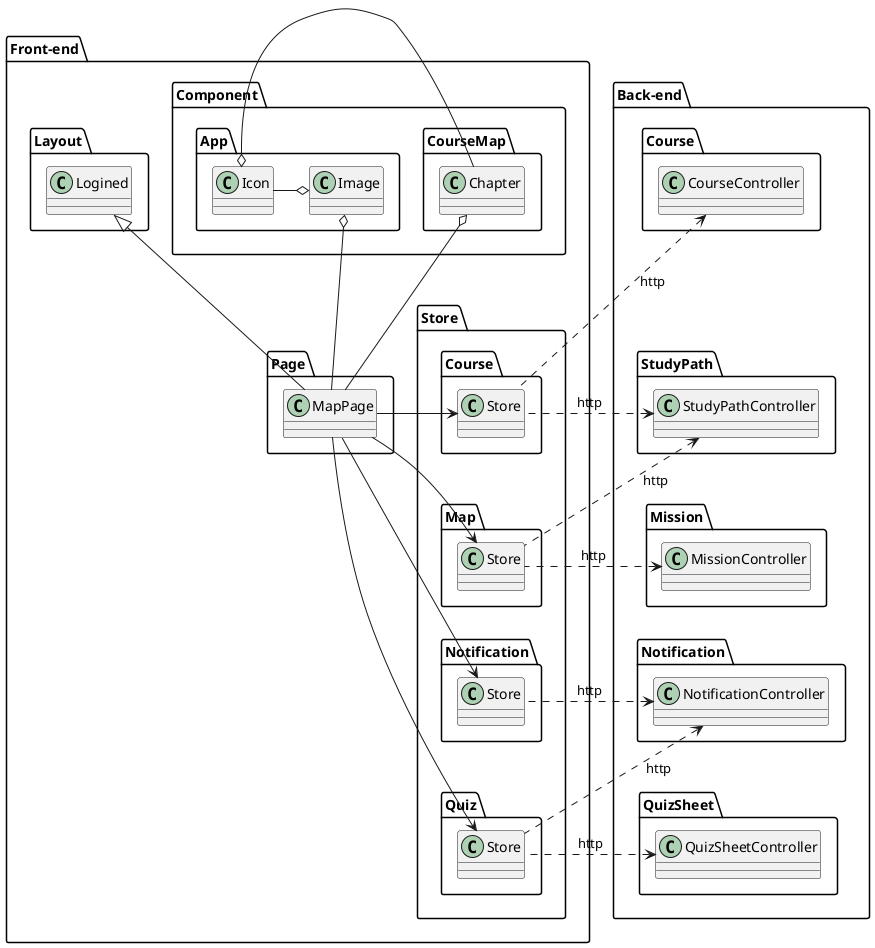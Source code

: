 @startuml
package "Front-end" as FE{
    package Component {
        package App {
            class "Icon" as AIC {}
            class "Image" as AI {}
            AIC -r-o AI
        }
        package  "CourseMap" as CM{
            class "Chapter" as CMC {}
        }
    }
    package Page {
        Class MapPage {}
    }
    package Layout {
        Class Logined{
        }
    }
    CMC -l-o AIC
    MapPage -u-o AI
    MapPage -u-o CMC
    package Store{
        package Course {
            class "Store" as CS {
            }
        }

        package Notification {
            class "Store" as NS {
            }
        }
        package Map {
            class "Store" as MS {
            }
        }
        package Quiz {
            class "Store" as QS {
            }
        }

    }
    MapPage -u-|> Logined
    MapPage -r-> CS
    MapPage -r-> NS
    MapPage --> MS
    MapPage -l-> QS
    CS -d[hidden]-> MS
    MS -d[hidden]-> NS
    NS -d[hidden]-> QS
}
package "Back-end" as BE{
    package QuizSheet{
        Class QuizSheetController {
        }
    }
    package Notification{
        Class NotificationController {
        }
    }
    package StudyPath{
        Class StudyPathController {
        }
    }
    package Mission{
        Class MissionController {
        }
    }
    package Course{
        Class CourseController {
        }
    }
    CourseController -d[hidden]-> StudyPathController
    StudyPathController -d[hidden]-> MissionController
    MissionController -d[hidden]-> NotificationController
    NotificationController -d[hidden]-> QuizSheetController
}

QS .l.> QuizSheetController: http
QS .l.> NotificationController: http
MS .l.> StudyPathController: http
MS .l.> MissionController: http
CS .l.> CourseController: http
CS .l.> StudyPathController:    http
NS .l.> NotificationController: http
@enduml
